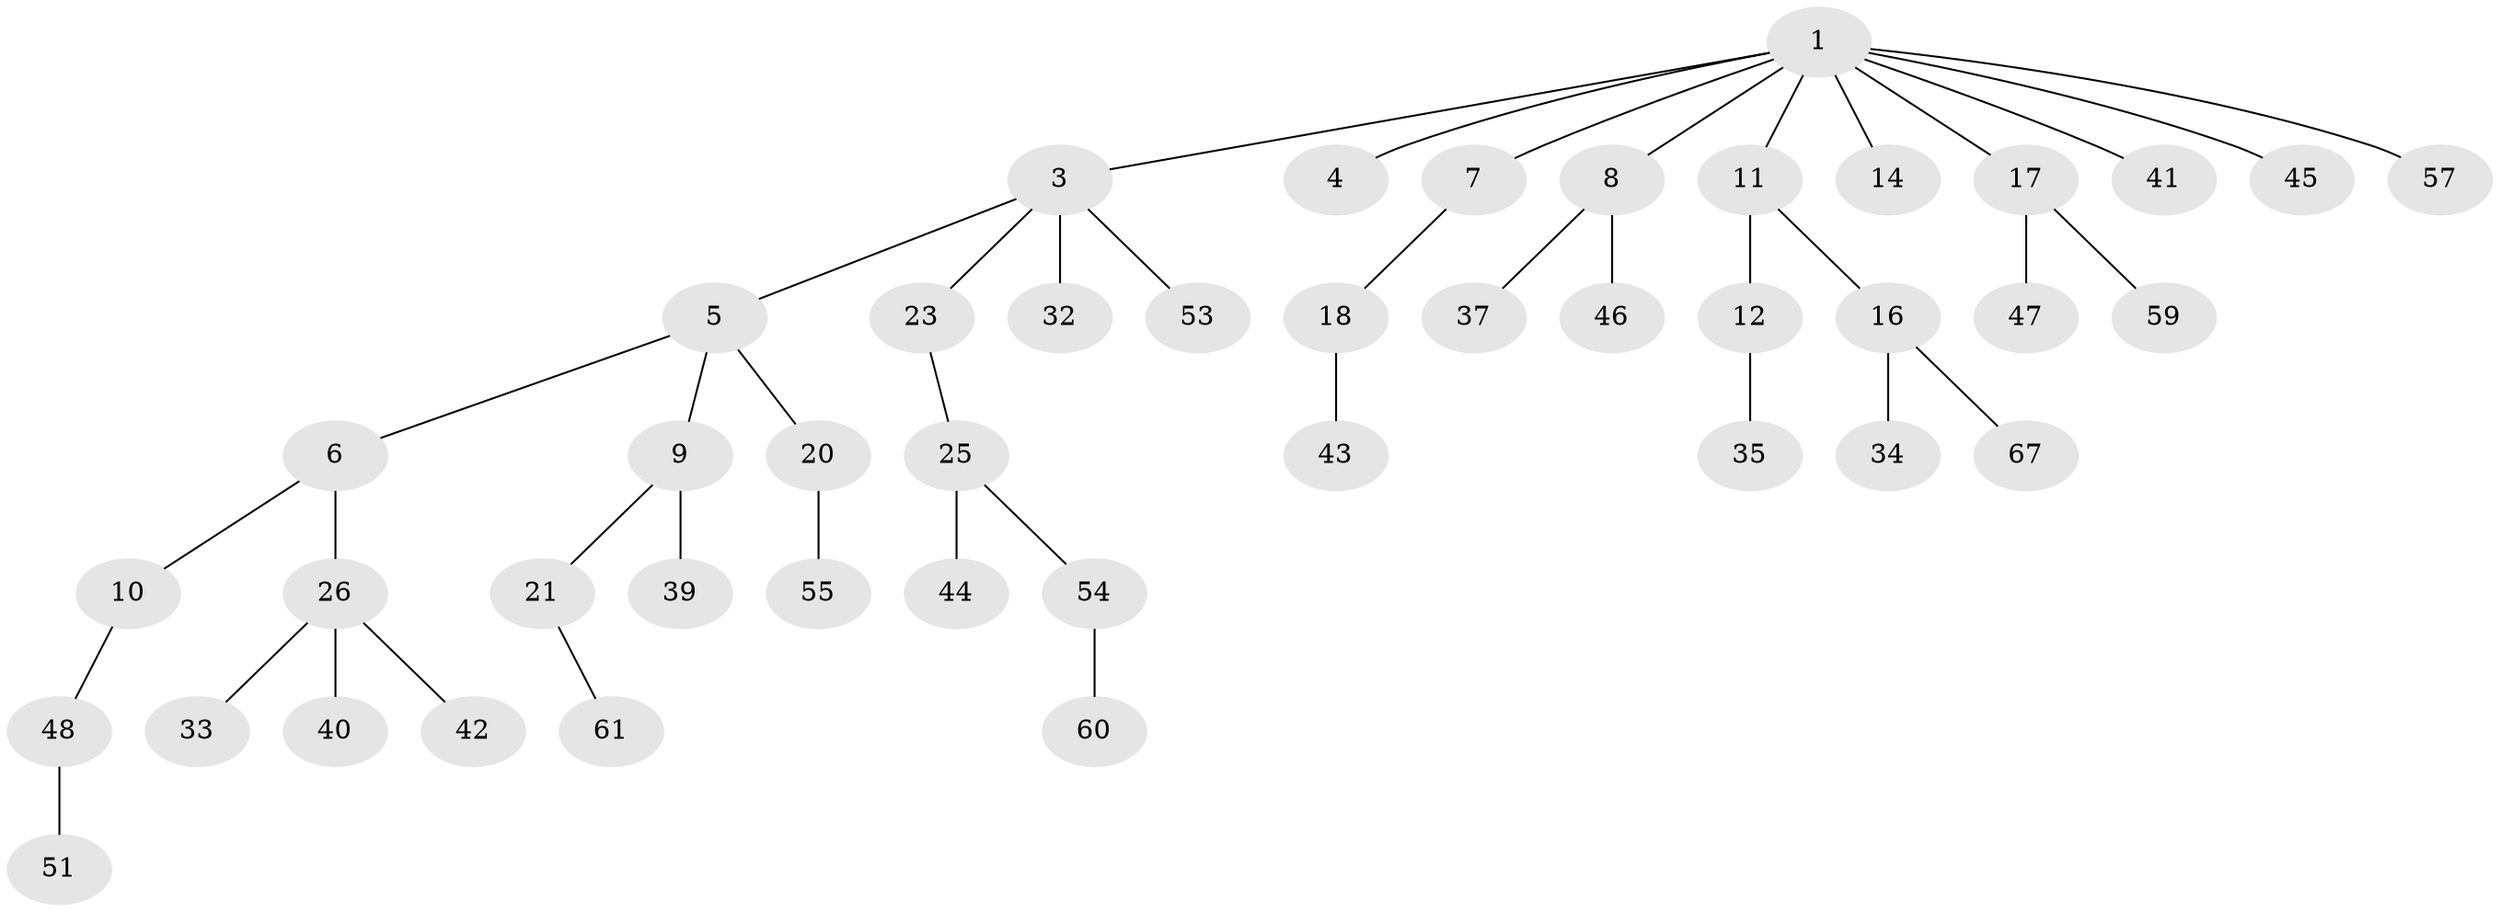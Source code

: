 // Generated by graph-tools (version 1.1) at 2025/52/02/27/25 19:52:11]
// undirected, 44 vertices, 43 edges
graph export_dot {
graph [start="1"]
  node [color=gray90,style=filled];
  1 [super="+2"];
  3 [super="+50"];
  4 [super="+65"];
  5 [super="+29"];
  6 [super="+49"];
  7;
  8 [super="+22"];
  9 [super="+15"];
  10;
  11 [super="+28"];
  12 [super="+13"];
  14;
  16 [super="+27"];
  17 [super="+38"];
  18 [super="+19"];
  20 [super="+62"];
  21 [super="+24"];
  23;
  25 [super="+30"];
  26 [super="+31"];
  32 [super="+36"];
  33 [super="+56"];
  34;
  35;
  37;
  39;
  40 [super="+58"];
  41 [super="+52"];
  42;
  43;
  44;
  45 [super="+66"];
  46;
  47;
  48 [super="+64"];
  51;
  53;
  54;
  55;
  57;
  59;
  60 [super="+63"];
  61;
  67;
  1 -- 4;
  1 -- 11;
  1 -- 14;
  1 -- 17;
  1 -- 57;
  1 -- 3;
  1 -- 7;
  1 -- 8;
  1 -- 41;
  1 -- 45;
  3 -- 5;
  3 -- 23;
  3 -- 32;
  3 -- 53;
  5 -- 6;
  5 -- 9;
  5 -- 20;
  6 -- 10;
  6 -- 26;
  7 -- 18;
  8 -- 37;
  8 -- 46;
  9 -- 21;
  9 -- 39;
  10 -- 48;
  11 -- 12;
  11 -- 16;
  12 -- 35;
  16 -- 34;
  16 -- 67;
  17 -- 59;
  17 -- 47;
  18 -- 43;
  20 -- 55;
  21 -- 61;
  23 -- 25;
  25 -- 44;
  25 -- 54;
  26 -- 33;
  26 -- 40;
  26 -- 42;
  48 -- 51;
  54 -- 60;
}
